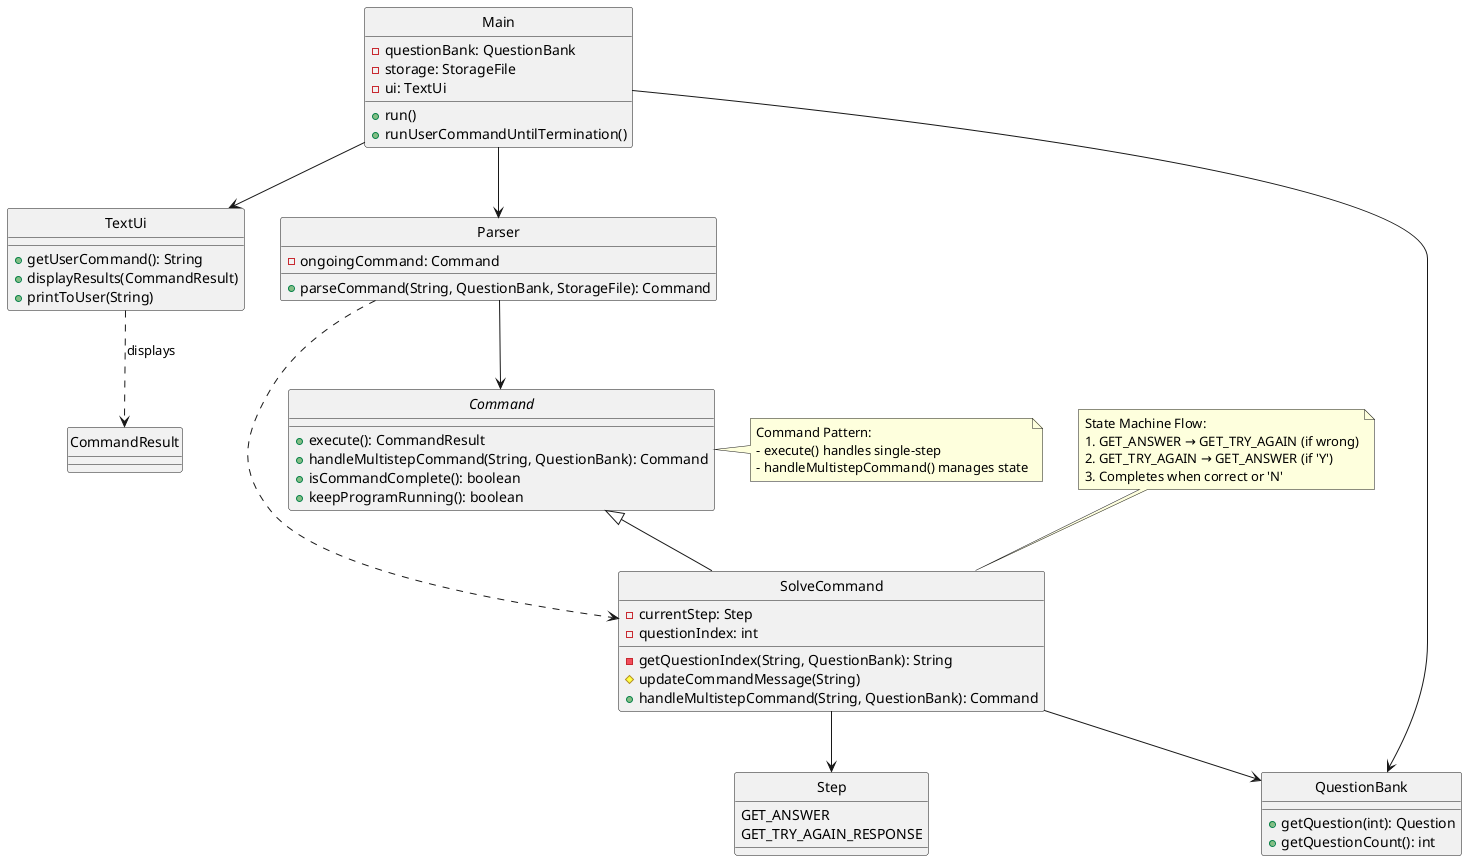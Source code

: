 @startuml
hide circle

' Main Classes
class Main {
  - questionBank: QuestionBank
  - storage: StorageFile
  - ui: TextUi
  + run()
  + runUserCommandUntilTermination()
}

class TextUi {
  + getUserCommand(): String
  + displayResults(CommandResult)
  + printToUser(String)
}

class Parser {
  - ongoingCommand: Command
  + parseCommand(String, QuestionBank, StorageFile): Command
}

' Command Hierarchy
interface Command {
  + execute(): CommandResult
  + handleMultistepCommand(String, QuestionBank): Command
  + isCommandComplete(): boolean
  + keepProgramRunning(): boolean
}

class SolveCommand {
  - currentStep: Step
  - questionIndex: int
  - getQuestionIndex(String, QuestionBank): String
  # updateCommandMessage(String)
  + handleMultistepCommand(String, QuestionBank): Command
}

' Enums
enum Step {
  GET_ANSWER
  GET_TRY_AGAIN_RESPONSE
}

' Data Classes
class QuestionBank {
  + getQuestion(int): Question
  + getQuestionCount(): int
}

' Relationships
Main --> TextUi
Main --> Parser
Main --> QuestionBank

Parser --> Command
Parser ..> SolveCommand

Command <|-- SolveCommand

SolveCommand --> Step
SolveCommand --> QuestionBank

TextUi ..> CommandResult : displays

' Notes
note top of SolveCommand
  State Machine Flow:
  1. GET_ANSWER → GET_TRY_AGAIN (if wrong)
  2. GET_TRY_AGAIN → GET_ANSWER (if 'Y')
  3. Completes when correct or 'N'
end note

note right of Command
  Command Pattern:
  - execute() handles single-step
  - handleMultistepCommand() manages state
end note
@enduml